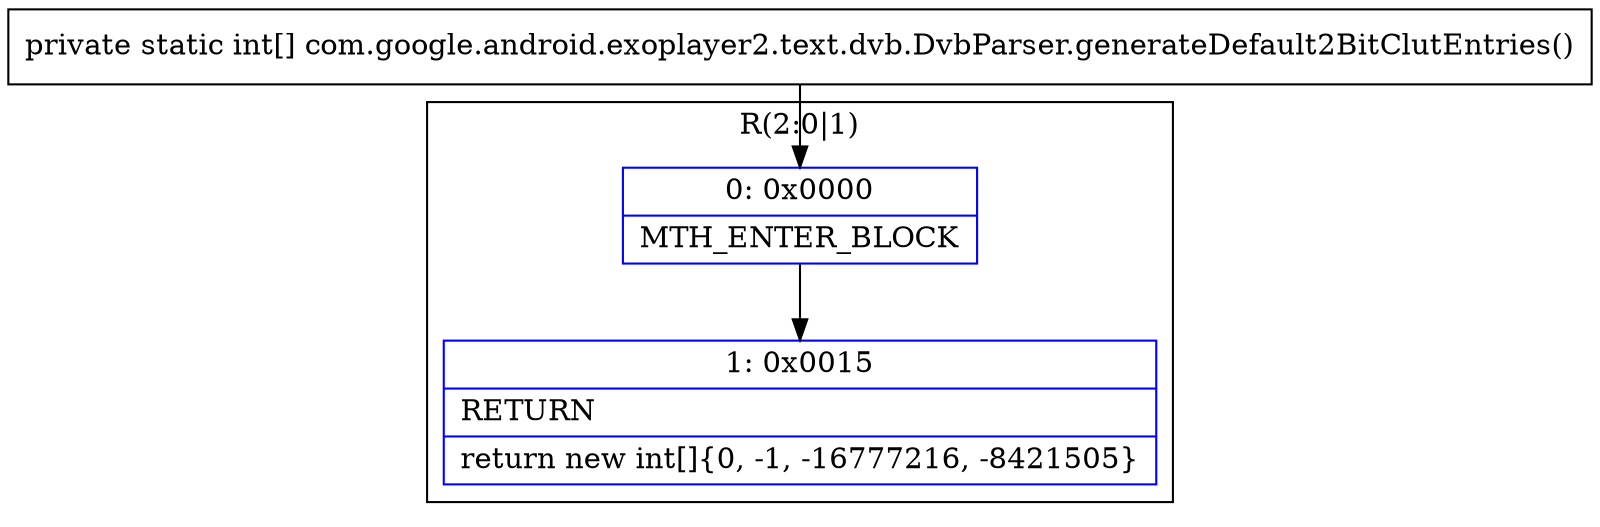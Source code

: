 digraph "CFG forcom.google.android.exoplayer2.text.dvb.DvbParser.generateDefault2BitClutEntries()[I" {
subgraph cluster_Region_1189214005 {
label = "R(2:0|1)";
node [shape=record,color=blue];
Node_0 [shape=record,label="{0\:\ 0x0000|MTH_ENTER_BLOCK\l}"];
Node_1 [shape=record,label="{1\:\ 0x0015|RETURN\l|return new int[]\{0, \-1, \-16777216, \-8421505\}\l}"];
}
MethodNode[shape=record,label="{private static int[] com.google.android.exoplayer2.text.dvb.DvbParser.generateDefault2BitClutEntries() }"];
MethodNode -> Node_0;
Node_0 -> Node_1;
}

